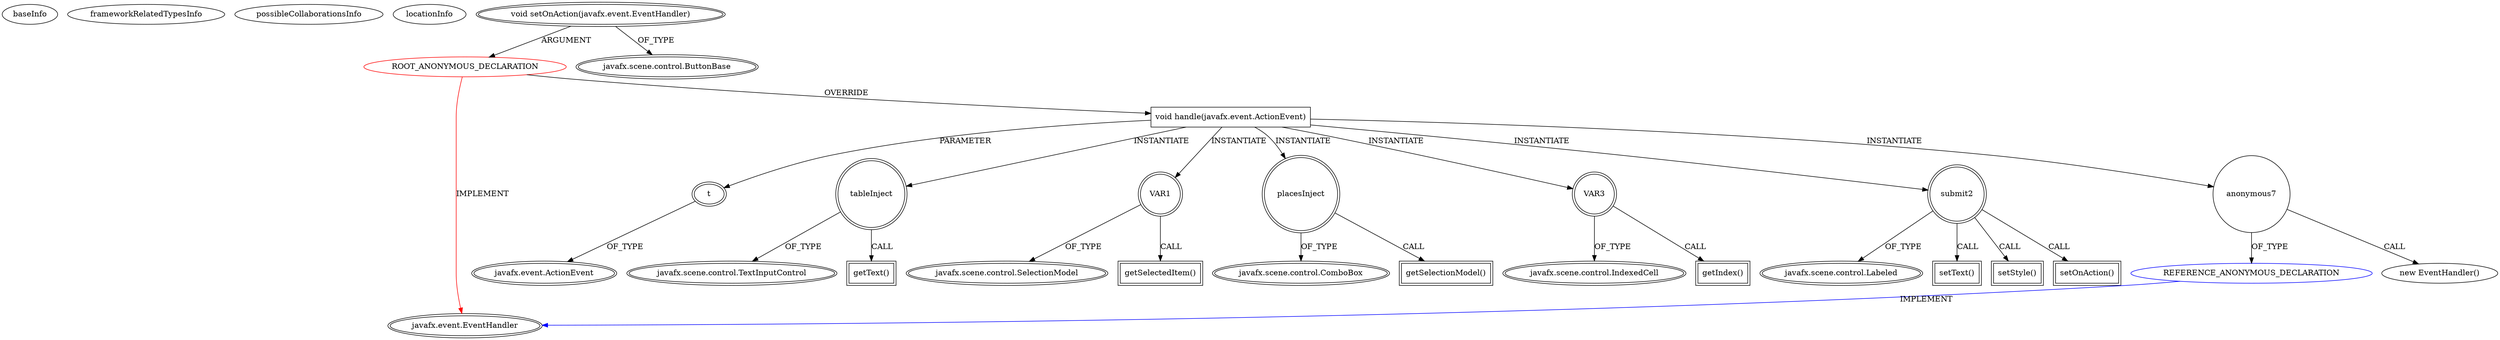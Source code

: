 digraph {
baseInfo[graphId=2194,category="extension_graph",isAnonymous=true,possibleRelation=true]
frameworkRelatedTypesInfo[0="javafx.event.EventHandler"]
possibleCollaborationsInfo[0="2194~OVERRIDING_METHOD_DECLARATION-INSTANTIATION-~javafx.event.EventHandler ~javafx.event.EventHandler ~true~true"]
locationInfo[projectName="bjornbil-reservatie",filePath="/bjornbil-reservatie/reservatie-master/ReservatieKommaFinal/src/be/khleuven/bjornbillen/controller/MainController.java",contextSignature="void handle(javafx.event.ActionEvent)",graphId="2194"]
0[label="ROOT_ANONYMOUS_DECLARATION",vertexType="ROOT_ANONYMOUS_DECLARATION",isFrameworkType=false,color=red]
1[label="javafx.event.EventHandler",vertexType="FRAMEWORK_INTERFACE_TYPE",isFrameworkType=true,peripheries=2]
2[label="void setOnAction(javafx.event.EventHandler)",vertexType="OUTSIDE_CALL",isFrameworkType=true,peripheries=2]
3[label="javafx.scene.control.ButtonBase",vertexType="FRAMEWORK_CLASS_TYPE",isFrameworkType=true,peripheries=2]
4[label="void handle(javafx.event.ActionEvent)",vertexType="OVERRIDING_METHOD_DECLARATION",isFrameworkType=false,shape=box]
5[label="t",vertexType="PARAMETER_DECLARATION",isFrameworkType=true,peripheries=2]
6[label="javafx.event.ActionEvent",vertexType="FRAMEWORK_CLASS_TYPE",isFrameworkType=true,peripheries=2]
7[label="tableInject",vertexType="VARIABLE_EXPRESION",isFrameworkType=true,peripheries=2,shape=circle]
9[label="javafx.scene.control.TextInputControl",vertexType="FRAMEWORK_CLASS_TYPE",isFrameworkType=true,peripheries=2]
8[label="getText()",vertexType="INSIDE_CALL",isFrameworkType=true,peripheries=2,shape=box]
10[label="VAR1",vertexType="VARIABLE_EXPRESION",isFrameworkType=true,peripheries=2,shape=circle]
12[label="javafx.scene.control.SelectionModel",vertexType="FRAMEWORK_CLASS_TYPE",isFrameworkType=true,peripheries=2]
11[label="getSelectedItem()",vertexType="INSIDE_CALL",isFrameworkType=true,peripheries=2,shape=box]
13[label="placesInject",vertexType="VARIABLE_EXPRESION",isFrameworkType=true,peripheries=2,shape=circle]
15[label="javafx.scene.control.ComboBox",vertexType="FRAMEWORK_CLASS_TYPE",isFrameworkType=true,peripheries=2]
14[label="getSelectionModel()",vertexType="INSIDE_CALL",isFrameworkType=true,peripheries=2,shape=box]
16[label="VAR3",vertexType="VARIABLE_EXPRESION",isFrameworkType=true,peripheries=2,shape=circle]
18[label="javafx.scene.control.IndexedCell",vertexType="FRAMEWORK_CLASS_TYPE",isFrameworkType=true,peripheries=2]
17[label="getIndex()",vertexType="INSIDE_CALL",isFrameworkType=true,peripheries=2,shape=box]
19[label="submit2",vertexType="VARIABLE_EXPRESION",isFrameworkType=true,peripheries=2,shape=circle]
21[label="javafx.scene.control.Labeled",vertexType="FRAMEWORK_CLASS_TYPE",isFrameworkType=true,peripheries=2]
20[label="setText()",vertexType="INSIDE_CALL",isFrameworkType=true,peripheries=2,shape=box]
23[label="setStyle()",vertexType="INSIDE_CALL",isFrameworkType=true,peripheries=2,shape=box]
25[label="setOnAction()",vertexType="INSIDE_CALL",isFrameworkType=true,peripheries=2,shape=box]
27[label="anonymous7",vertexType="VARIABLE_EXPRESION",isFrameworkType=false,shape=circle]
28[label="REFERENCE_ANONYMOUS_DECLARATION",vertexType="REFERENCE_ANONYMOUS_DECLARATION",isFrameworkType=false,color=blue]
26[label="new EventHandler()",vertexType="CONSTRUCTOR_CALL",isFrameworkType=false]
0->1[label="IMPLEMENT",color=red]
2->0[label="ARGUMENT"]
2->3[label="OF_TYPE"]
0->4[label="OVERRIDE"]
5->6[label="OF_TYPE"]
4->5[label="PARAMETER"]
4->7[label="INSTANTIATE"]
7->9[label="OF_TYPE"]
7->8[label="CALL"]
4->10[label="INSTANTIATE"]
10->12[label="OF_TYPE"]
10->11[label="CALL"]
4->13[label="INSTANTIATE"]
13->15[label="OF_TYPE"]
13->14[label="CALL"]
4->16[label="INSTANTIATE"]
16->18[label="OF_TYPE"]
16->17[label="CALL"]
4->19[label="INSTANTIATE"]
19->21[label="OF_TYPE"]
19->20[label="CALL"]
19->23[label="CALL"]
19->25[label="CALL"]
4->27[label="INSTANTIATE"]
28->1[label="IMPLEMENT",color=blue]
27->28[label="OF_TYPE"]
27->26[label="CALL"]
}
